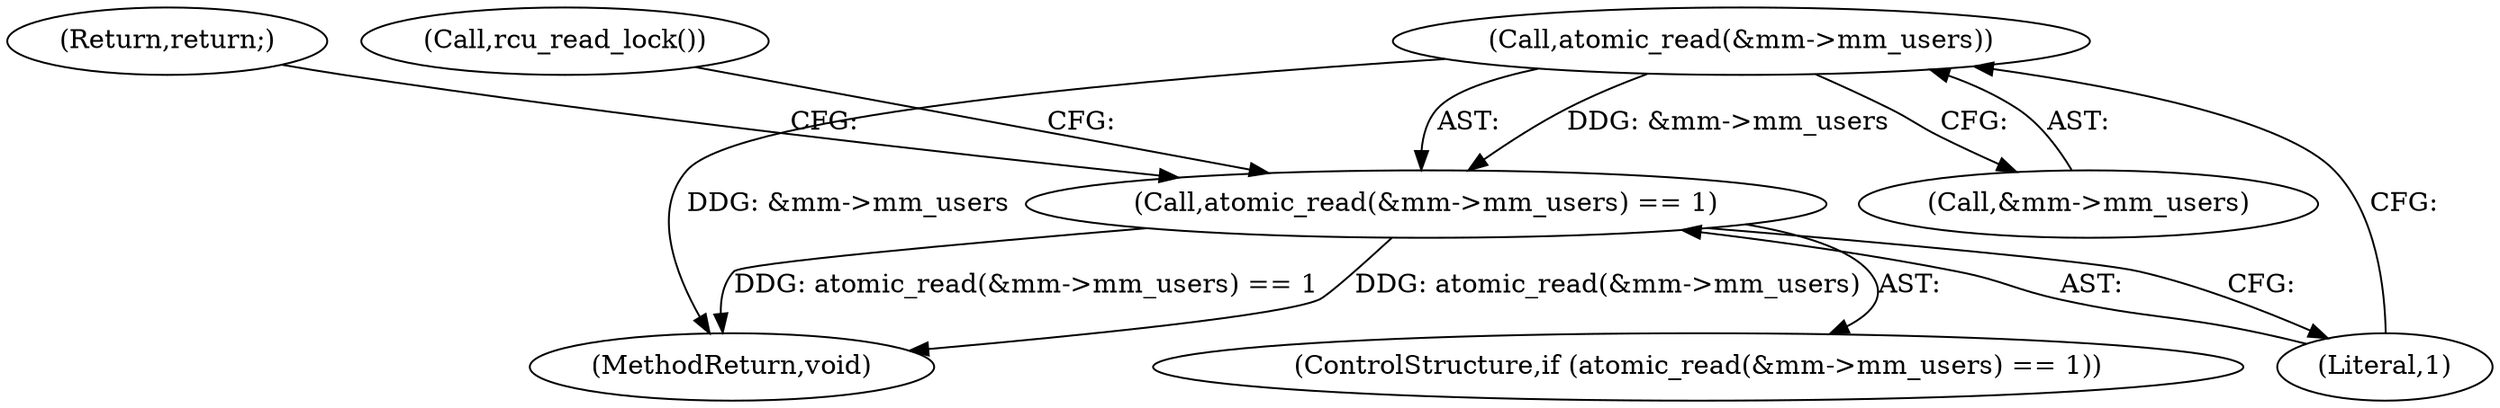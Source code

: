 digraph "1_linux_7a9cdebdcc17e426fb5287e4a82db1dfe86339b2_0@API" {
"1000111" [label="(Call,atomic_read(&mm->mm_users))"];
"1000110" [label="(Call,atomic_read(&mm->mm_users) == 1)"];
"1000109" [label="(ControlStructure,if (atomic_read(&mm->mm_users) == 1))"];
"1000118" [label="(Call,rcu_read_lock())"];
"1000111" [label="(Call,atomic_read(&mm->mm_users))"];
"1000112" [label="(Call,&mm->mm_users)"];
"1000110" [label="(Call,atomic_read(&mm->mm_users) == 1)"];
"1000116" [label="(Literal,1)"];
"1000129" [label="(MethodReturn,void)"];
"1000117" [label="(Return,return;)"];
"1000111" -> "1000110"  [label="AST: "];
"1000111" -> "1000112"  [label="CFG: "];
"1000112" -> "1000111"  [label="AST: "];
"1000116" -> "1000111"  [label="CFG: "];
"1000111" -> "1000129"  [label="DDG: &mm->mm_users"];
"1000111" -> "1000110"  [label="DDG: &mm->mm_users"];
"1000110" -> "1000109"  [label="AST: "];
"1000110" -> "1000116"  [label="CFG: "];
"1000116" -> "1000110"  [label="AST: "];
"1000117" -> "1000110"  [label="CFG: "];
"1000118" -> "1000110"  [label="CFG: "];
"1000110" -> "1000129"  [label="DDG: atomic_read(&mm->mm_users) == 1"];
"1000110" -> "1000129"  [label="DDG: atomic_read(&mm->mm_users)"];
}
